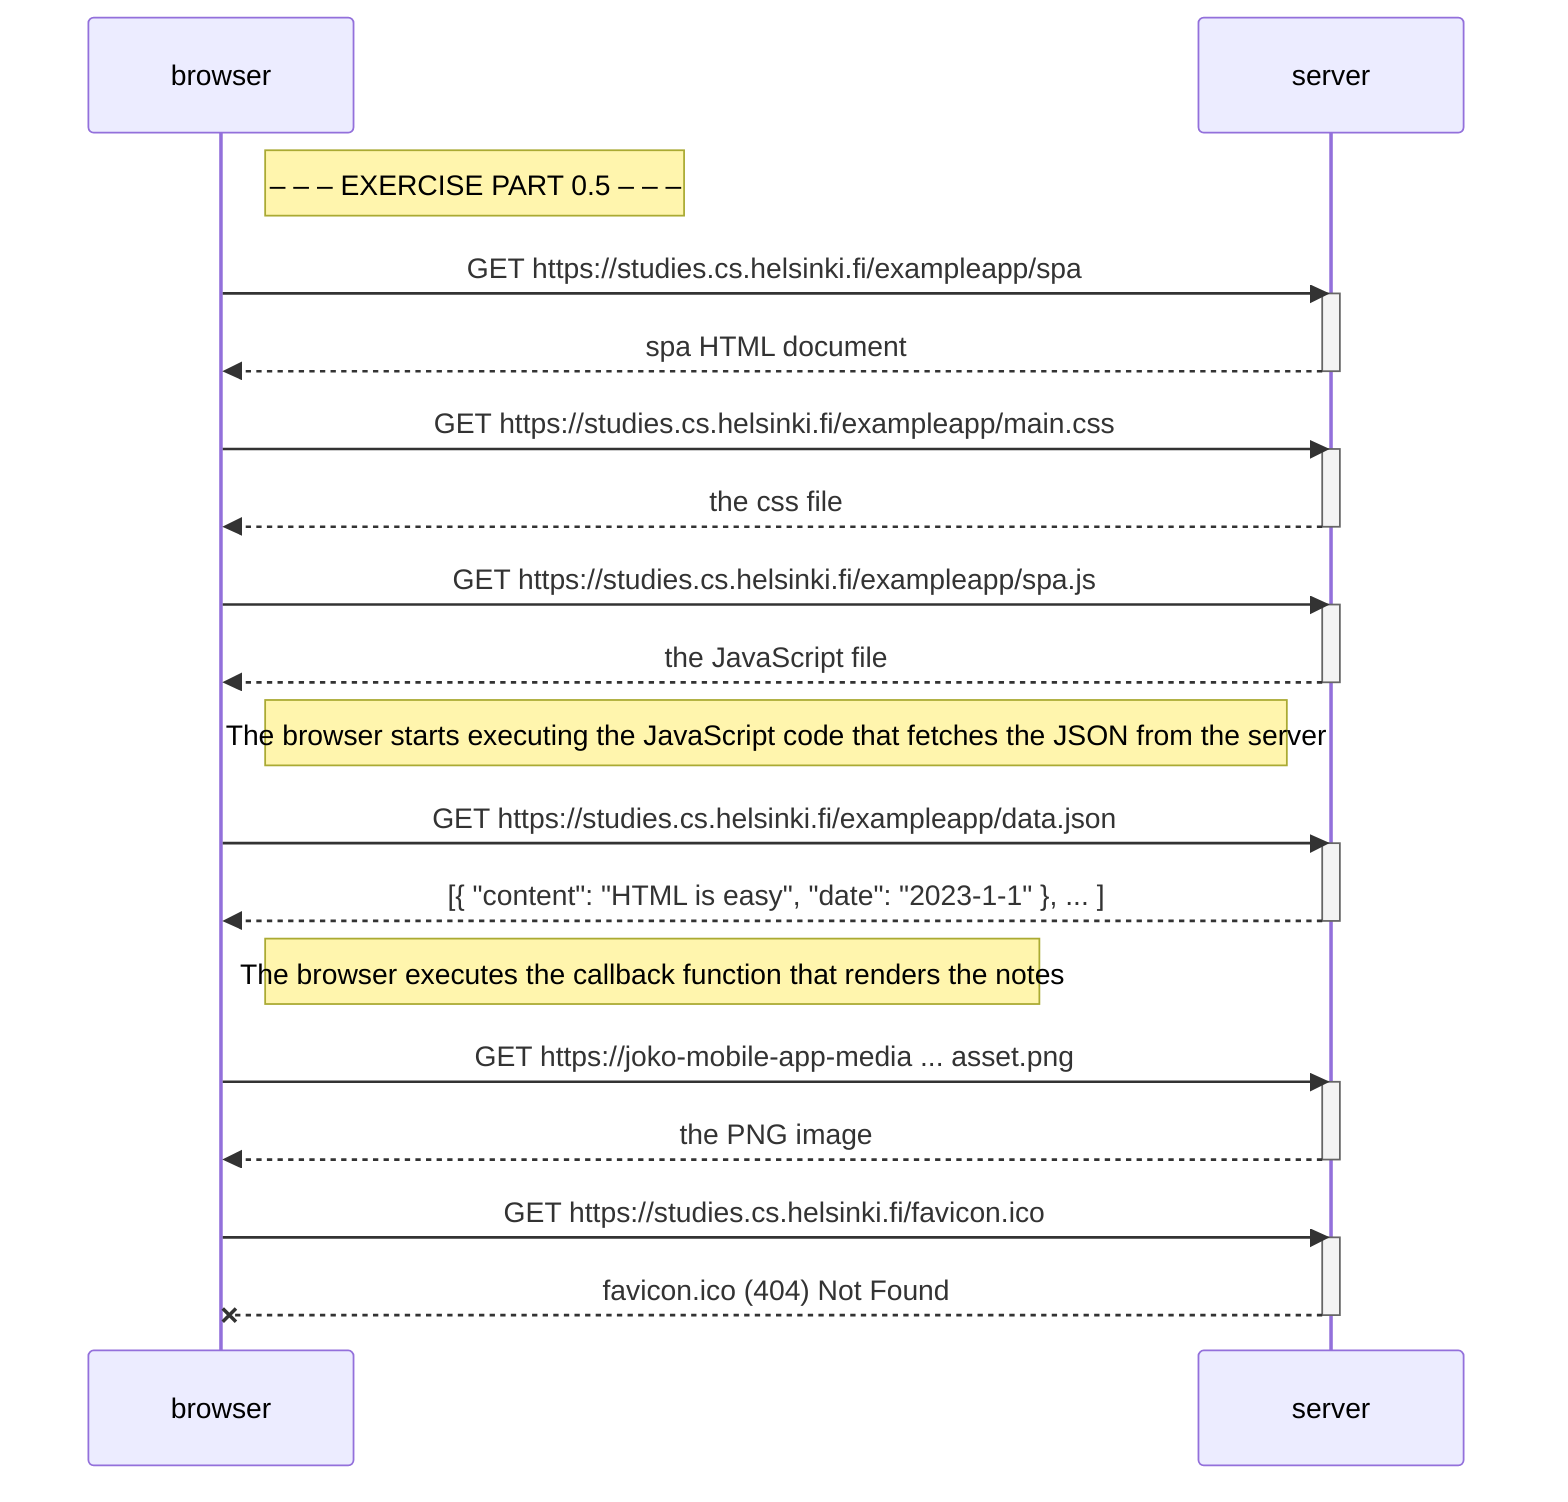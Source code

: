 sequenceDiagram
    Note right of browser: – – – EXERCISE PART 0.5 – – –

    
    participant browser
    participant server

    browser->>server: GET https://studies.cs.helsinki.fi/exampleapp/spa
    activate server
    server-->>browser: spa HTML document
    deactivate server

    browser->>server: GET https://studies.cs.helsinki.fi/exampleapp/main.css
    activate server
    server-->>browser: the css file
    deactivate server

    browser->>server: GET https://studies.cs.helsinki.fi/exampleapp/spa.js
    activate server
    server-->>browser: the JavaScript file
    deactivate server
    Note right of browser: The browser starts executing the JavaScript code that fetches the JSON from the server

    browser->>server: GET https://studies.cs.helsinki.fi/exampleapp/data.json
    activate server
    server-->>browser: [{ "content": "HTML is easy", "date": "2023-1-1" }, ... ]
    deactivate server

    Note right of browser: The browser executes the callback function that renders the notes

    browser->>server: GET https://joko-mobile-app-media ... asset.png
    activate server
    server-->>browser: the PNG image
    deactivate server

    browser->>server: GET https://studies.cs.helsinki.fi/favicon.ico
    activate server
    server --x browser: favicon.ico  (404) Not Found
    deactivate server